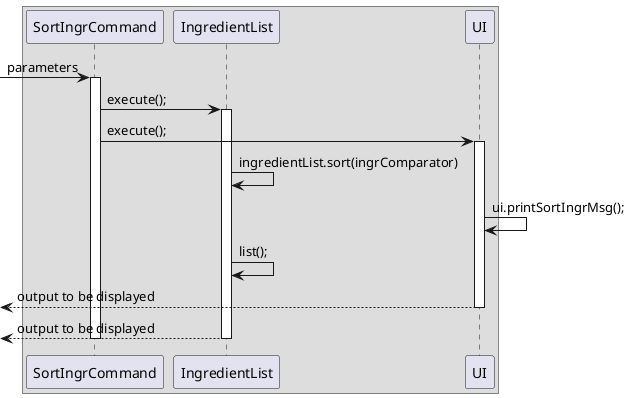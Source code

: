 @startuml
'https://plantuml.com/sequence-diagram

box

-> SortIngrCommand: parameters

activate SortIngrCommand

SortIngrCommand -> IngredientList: execute();

activate IngredientList

SortIngrCommand -> UI : execute();

activate UI

IngredientList -> IngredientList: ingredientList.sort(ingrComparator)

UI -> UI: ui.printSortIngrMsg();

IngredientList -> IngredientList : list();

<-- UI: output to be displayed

 deactivate UI

<-- IngredientList: output to be displayed

 deactivate IngredientList

 deactivate SortIngrCommand

@enduml